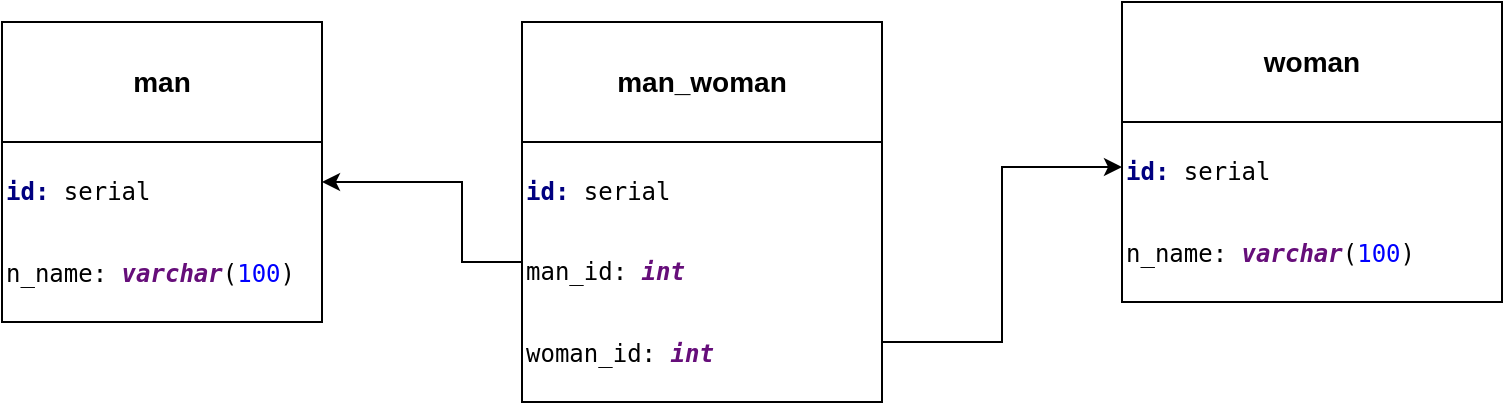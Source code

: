 <mxfile version="16.2.4" type="device"><diagram id="0Nei1LtTAcCh8VWSX_Wv" name="Page-1"><mxGraphModel dx="786" dy="366" grid="1" gridSize="10" guides="1" tooltips="1" connect="1" arrows="1" fold="1" page="1" pageScale="1" pageWidth="827" pageHeight="1169" math="0" shadow="0"><root><mxCell id="0"/><mxCell id="1" parent="0"/><mxCell id="hcSBqXcebd89UhpPWZ4g-3" value="" style="edgeStyle=orthogonalEdgeStyle;rounded=0;orthogonalLoop=1;jettySize=auto;html=1;" edge="1" parent="1" source="hcSBqXcebd89UhpPWZ4g-1" target="hcSBqXcebd89UhpPWZ4g-2"><mxGeometry relative="1" as="geometry"><Array as="points"><mxPoint x="270" y="250"/><mxPoint x="270" y="210"/></Array></mxGeometry></mxCell><mxCell id="hcSBqXcebd89UhpPWZ4g-1" value="" style="rounded=0;whiteSpace=wrap;html=1;" vertex="1" parent="1"><mxGeometry x="340" y="190" width="120" height="60" as="geometry"/></mxCell><mxCell id="hcSBqXcebd89UhpPWZ4g-2" value="&lt;pre style=&quot;background-color: rgb(255 , 255 , 255) ; font-family: &amp;#34;jetbrains mono&amp;#34; , monospace&quot;&gt;&lt;span style=&quot;color: #000080 ; font-weight: bold&quot;&gt;id: &lt;/span&gt;serial&lt;/pre&gt;&lt;pre style=&quot;background-color: rgb(255 , 255 , 255) ; font-family: &amp;#34;jetbrains mono&amp;#34; , monospace&quot;&gt;&lt;br&gt;n_name: &lt;span style=&quot;color: #660e7a ; font-weight: bold ; font-style: italic&quot;&gt;varchar&lt;/span&gt;(&lt;span style=&quot;color: #0000ff&quot;&gt;100&lt;/span&gt;)&lt;/pre&gt;" style="rounded=0;whiteSpace=wrap;html=1;align=left;" vertex="1" parent="1"><mxGeometry x="40" y="190" width="160" height="90" as="geometry"/></mxCell><mxCell id="hcSBqXcebd89UhpPWZ4g-11" value="" style="edgeStyle=orthogonalEdgeStyle;rounded=0;orthogonalLoop=1;jettySize=auto;html=1;entryX=0;entryY=0.25;entryDx=0;entryDy=0;" edge="1" parent="1" source="hcSBqXcebd89UhpPWZ4g-4" target="hcSBqXcebd89UhpPWZ4g-8"><mxGeometry relative="1" as="geometry"><Array as="points"><mxPoint x="540" y="290"/><mxPoint x="540" y="203"/></Array></mxGeometry></mxCell><mxCell id="hcSBqXcebd89UhpPWZ4g-4" value="&lt;pre style=&quot;background-color: rgb(255 , 255 , 255) ; font-family: &amp;#34;jetbrains mono&amp;#34; , monospace&quot;&gt;&lt;span style=&quot;color: #000080 ; font-weight: bold&quot;&gt;id: &lt;/span&gt;serial&lt;/pre&gt;&lt;pre style=&quot;background-color: rgb(255 , 255 , 255) ; font-family: &amp;#34;jetbrains mono&amp;#34; , monospace&quot;&gt;&lt;br&gt;man_id: &lt;span style=&quot;color: #660e7a ; font-weight: bold ; font-style: italic&quot;&gt;int&lt;/span&gt;&lt;/pre&gt;&lt;pre style=&quot;background-color: rgb(255 , 255 , 255) ; font-family: &amp;#34;jetbrains mono&amp;#34; , monospace&quot;&gt;&lt;font color=&quot;#660e7a&quot;&gt;&lt;b&gt;&lt;i&gt;&lt;br&gt;&lt;/i&gt;&lt;/b&gt;&lt;/font&gt;woman_id: &lt;span style=&quot;color: #660e7a ; font-weight: bold ; font-style: italic&quot;&gt;int&lt;/span&gt;&lt;/pre&gt;" style="rounded=0;whiteSpace=wrap;html=1;align=left;" vertex="1" parent="1"><mxGeometry x="300" y="190" width="180" height="130" as="geometry"/></mxCell><mxCell id="hcSBqXcebd89UhpPWZ4g-12" style="edgeStyle=orthogonalEdgeStyle;rounded=0;orthogonalLoop=1;jettySize=auto;html=1;exitX=1;exitY=0.5;exitDx=0;exitDy=0;fontSize=14;" edge="1" parent="1" source="hcSBqXcebd89UhpPWZ4g-5"><mxGeometry relative="1" as="geometry"><mxPoint x="470" y="160" as="targetPoint"/><Array as="points"><mxPoint x="460" y="160"/><mxPoint x="460" y="160"/></Array></mxGeometry></mxCell><mxCell id="hcSBqXcebd89UhpPWZ4g-5" value="&lt;font style=&quot;font-size: 14px&quot;&gt;&lt;b&gt;man_woman&lt;/b&gt;&lt;/font&gt;" style="rounded=0;whiteSpace=wrap;html=1;" vertex="1" parent="1"><mxGeometry x="300" y="130" width="180" height="60" as="geometry"/></mxCell><mxCell id="hcSBqXcebd89UhpPWZ4g-6" value="&lt;font style=&quot;font-size: 14px&quot;&gt;&lt;b&gt;man&lt;/b&gt;&lt;/font&gt;" style="rounded=0;whiteSpace=wrap;html=1;" vertex="1" parent="1"><mxGeometry x="40" y="130" width="160" height="60" as="geometry"/></mxCell><mxCell id="hcSBqXcebd89UhpPWZ4g-9" value="" style="edgeStyle=orthogonalEdgeStyle;rounded=0;orthogonalLoop=1;jettySize=auto;html=1;" edge="1" parent="1" source="hcSBqXcebd89UhpPWZ4g-7" target="hcSBqXcebd89UhpPWZ4g-8"><mxGeometry relative="1" as="geometry"/></mxCell><mxCell id="hcSBqXcebd89UhpPWZ4g-7" value="&lt;font style=&quot;font-size: 14px&quot;&gt;&lt;b&gt;woman&lt;/b&gt;&lt;/font&gt;" style="whiteSpace=wrap;html=1;" vertex="1" parent="1"><mxGeometry x="600" y="120" width="190" height="60" as="geometry"/></mxCell><mxCell id="hcSBqXcebd89UhpPWZ4g-8" value="&lt;pre style=&quot;background-color: rgb(255 , 255 , 255) ; font-family: &amp;#34;jetbrains mono&amp;#34; , monospace&quot;&gt;&lt;span style=&quot;color: #000080 ; font-weight: bold&quot;&gt;id: &lt;/span&gt;serial &lt;/pre&gt;&lt;pre style=&quot;background-color: rgb(255 , 255 , 255) ; font-family: &amp;#34;jetbrains mono&amp;#34; , monospace&quot;&gt;&lt;font color=&quot;#000080&quot;&gt;&lt;b&gt;&lt;br&gt;&lt;/b&gt;&lt;/font&gt;n_name: &lt;span style=&quot;color: #660e7a ; font-weight: bold ; font-style: italic&quot;&gt;varchar&lt;/span&gt;(&lt;span style=&quot;color: #0000ff&quot;&gt;100&lt;/span&gt;)&lt;/pre&gt;" style="whiteSpace=wrap;html=1;align=left;" vertex="1" parent="1"><mxGeometry x="600" y="180" width="190" height="90" as="geometry"/></mxCell><mxCell id="hcSBqXcebd89UhpPWZ4g-10" style="edgeStyle=orthogonalEdgeStyle;rounded=0;orthogonalLoop=1;jettySize=auto;html=1;exitX=0.5;exitY=1;exitDx=0;exitDy=0;" edge="1" parent="1" source="hcSBqXcebd89UhpPWZ4g-8" target="hcSBqXcebd89UhpPWZ4g-8"><mxGeometry relative="1" as="geometry"/></mxCell></root></mxGraphModel></diagram></mxfile>